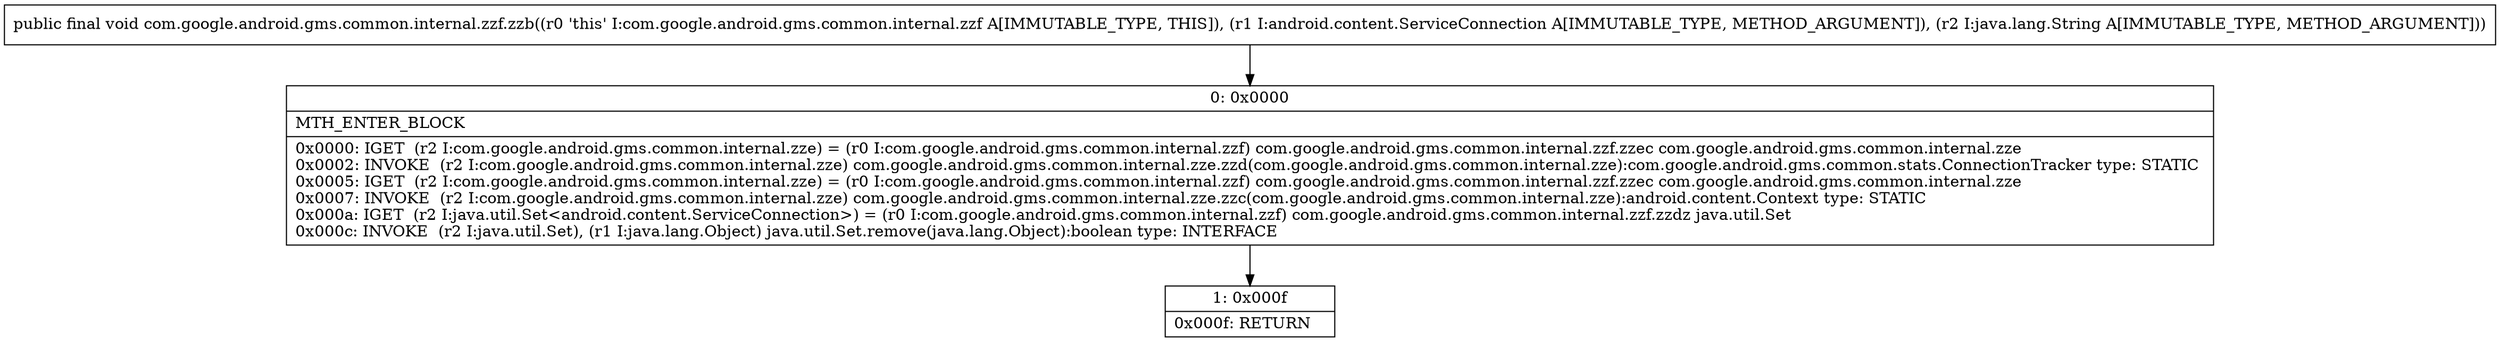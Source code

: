 digraph "CFG forcom.google.android.gms.common.internal.zzf.zzb(Landroid\/content\/ServiceConnection;Ljava\/lang\/String;)V" {
Node_0 [shape=record,label="{0\:\ 0x0000|MTH_ENTER_BLOCK\l|0x0000: IGET  (r2 I:com.google.android.gms.common.internal.zze) = (r0 I:com.google.android.gms.common.internal.zzf) com.google.android.gms.common.internal.zzf.zzec com.google.android.gms.common.internal.zze \l0x0002: INVOKE  (r2 I:com.google.android.gms.common.internal.zze) com.google.android.gms.common.internal.zze.zzd(com.google.android.gms.common.internal.zze):com.google.android.gms.common.stats.ConnectionTracker type: STATIC \l0x0005: IGET  (r2 I:com.google.android.gms.common.internal.zze) = (r0 I:com.google.android.gms.common.internal.zzf) com.google.android.gms.common.internal.zzf.zzec com.google.android.gms.common.internal.zze \l0x0007: INVOKE  (r2 I:com.google.android.gms.common.internal.zze) com.google.android.gms.common.internal.zze.zzc(com.google.android.gms.common.internal.zze):android.content.Context type: STATIC \l0x000a: IGET  (r2 I:java.util.Set\<android.content.ServiceConnection\>) = (r0 I:com.google.android.gms.common.internal.zzf) com.google.android.gms.common.internal.zzf.zzdz java.util.Set \l0x000c: INVOKE  (r2 I:java.util.Set), (r1 I:java.lang.Object) java.util.Set.remove(java.lang.Object):boolean type: INTERFACE \l}"];
Node_1 [shape=record,label="{1\:\ 0x000f|0x000f: RETURN   \l}"];
MethodNode[shape=record,label="{public final void com.google.android.gms.common.internal.zzf.zzb((r0 'this' I:com.google.android.gms.common.internal.zzf A[IMMUTABLE_TYPE, THIS]), (r1 I:android.content.ServiceConnection A[IMMUTABLE_TYPE, METHOD_ARGUMENT]), (r2 I:java.lang.String A[IMMUTABLE_TYPE, METHOD_ARGUMENT])) }"];
MethodNode -> Node_0;
Node_0 -> Node_1;
}

